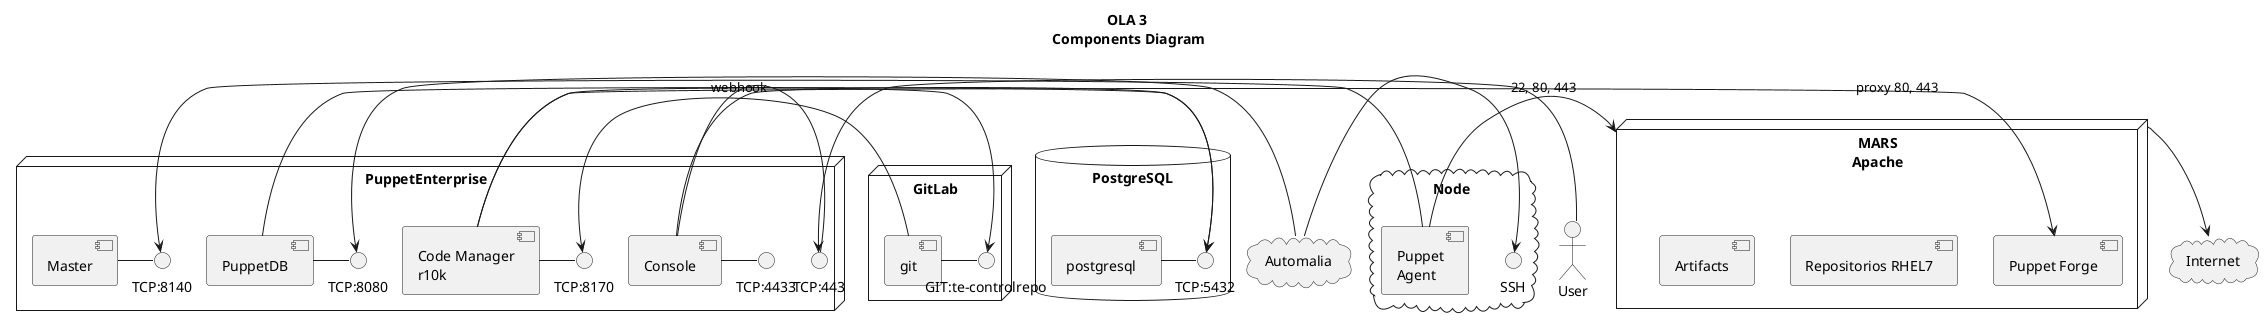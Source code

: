 @startuml
title OLA 3\n Components Diagram
Actor User

node "PuppetEnterprise" {
  [Code Manager\nr10k] as r10k
  [Master]
  [PuppetDB]
  [Console]
  interface "TCP:8170" as TCP8170
  interface "TCP:443" as TCP443
  interface "TCP:8080" as TCP8080
  interface "TCP:8140" as TCP8140
  interface "TCP:4433" as TCP4433
  [Console] - TCP443
  [Console] - TCP4433
  r10k - TCP8170
  [PuppetDB] - TCP8080
  [Master] - TCP8140
}

node "MARS\nApache" as MARS {
  [Puppet Forge]
  [Repositorios RHEL7]
  [Artifacts]
}

node "GitLab" {
  [git]
  interface "GIT:te-controlrepo" as controlrepo
  [git] - controlrepo
}
cloud "Internet" {
}
database "PostgreSQL" {
  [postgresql]
  interface "TCP:5432" as TCP5432
  [postgresql] - TCP5432
}
cloud "Automalia" {
}
cloud "Node" {
  [Puppet\nAgent]
  interface SSH
}
Automalia -> SSH
Automalia -> TCP8080
User -> TCP443
r10k -> controlrepo
r10k -> [Puppet Forge]
[Puppet\nAgent] -> MARS : 22, 80, 443
[Puppet\nAgent] -> TCP8140
MARS -> Internet : proxy 80, 443
[PuppetDB] -> TCP5432
[Console] -> TCP5432
[git] -> TCP8170 : webhook
@enduml
